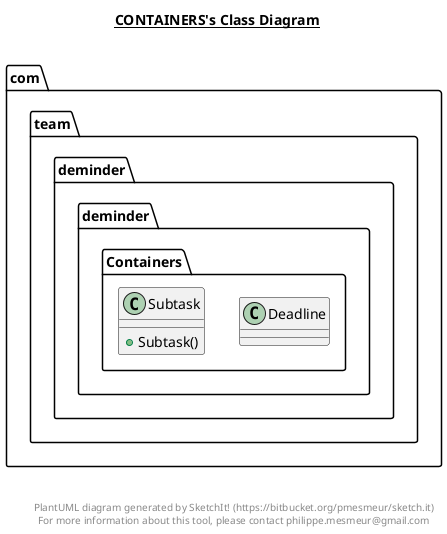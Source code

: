 @startuml

title __CONTAINERS's Class Diagram__\n

  package com.team.deminder.deminder {
    package com.team.deminder.deminder.Containers {
      class Deadline {
      }
    }
  }
  

  package com.team.deminder.deminder {
    package com.team.deminder.deminder.Containers {
      class Subtask {
          + Subtask()
      }
    }
  }
  



right footer


PlantUML diagram generated by SketchIt! (https://bitbucket.org/pmesmeur/sketch.it)
For more information about this tool, please contact philippe.mesmeur@gmail.com
endfooter

@enduml
